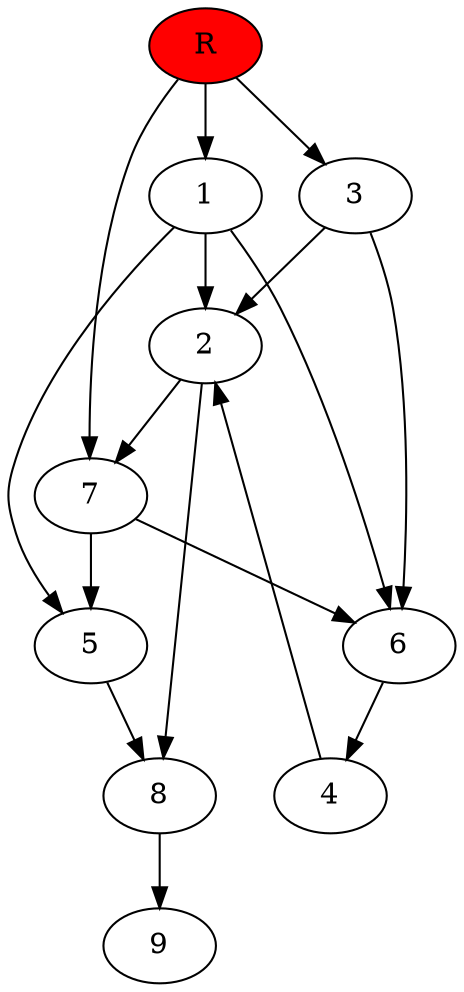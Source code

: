 digraph prb38050 {
	1
	2
	3
	4
	5
	6
	7
	8
	R [fillcolor="#ff0000" style=filled]
	1 -> 2
	1 -> 5
	1 -> 6
	2 -> 7
	2 -> 8
	3 -> 2
	3 -> 6
	4 -> 2
	5 -> 8
	6 -> 4
	7 -> 5
	7 -> 6
	8 -> 9
	R -> 1
	R -> 3
	R -> 7
}

